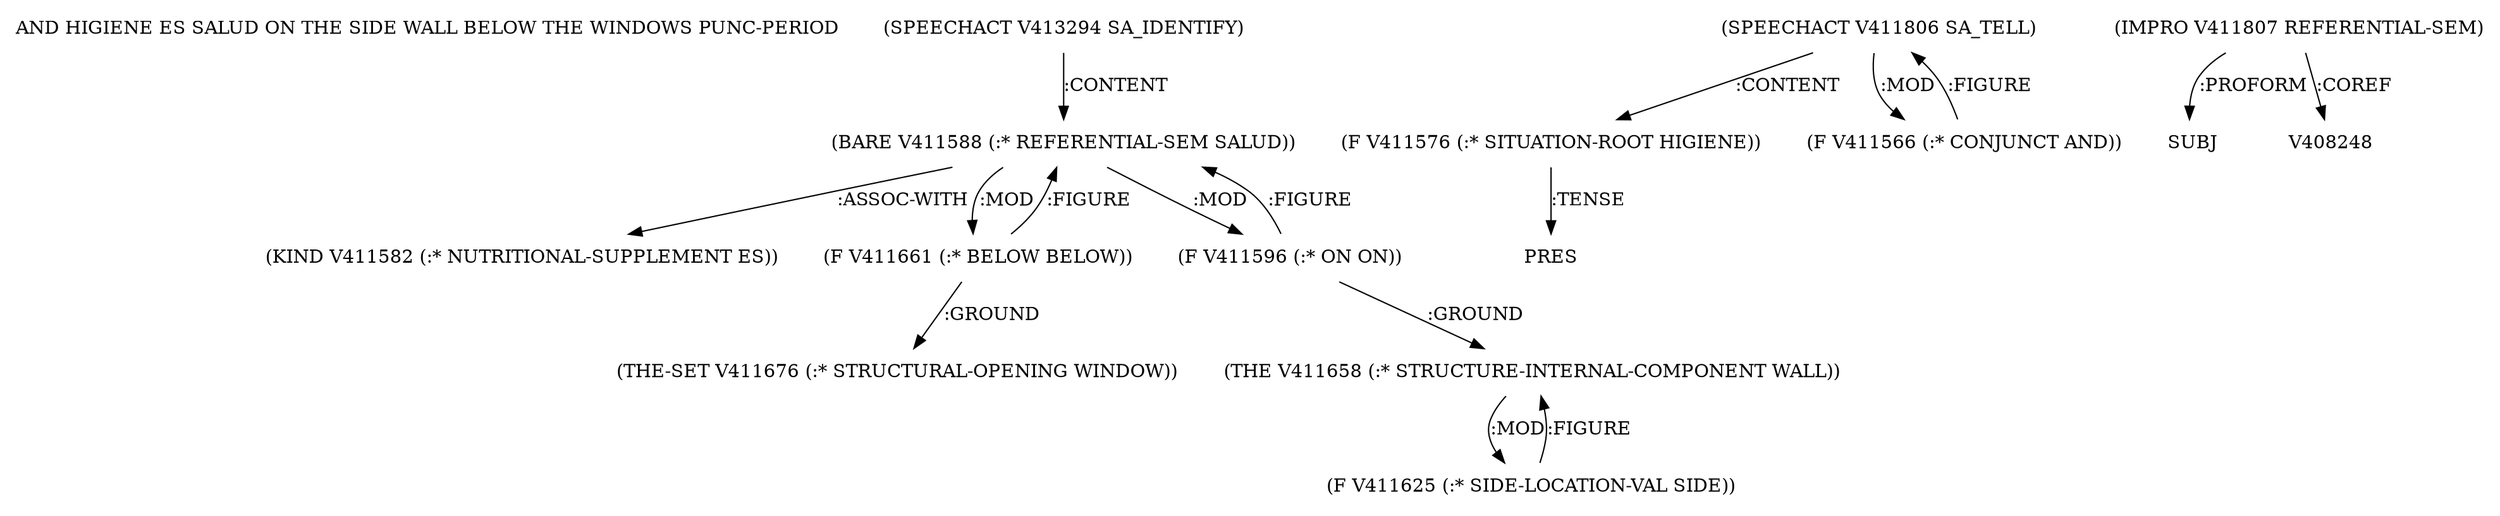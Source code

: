 digraph Terms {
  node [shape=none]
  "AND HIGIENE ES SALUD ON THE SIDE WALL BELOW THE WINDOWS PUNC-PERIOD"
  "V413294" [label="(SPEECHACT V413294 SA_IDENTIFY)"]
  "V413294" -> "V411588" [label=":CONTENT"]
  "V411588" [label="(BARE V411588 (:* REFERENTIAL-SEM SALUD))"]
  "V411588" -> "V411582" [label=":ASSOC-WITH"]
  "V411588" -> "V411661" [label=":MOD"]
  "V411588" -> "V411596" [label=":MOD"]
  "V411582" [label="(KIND V411582 (:* NUTRITIONAL-SUPPLEMENT ES))"]
  "V411596" [label="(F V411596 (:* ON ON))"]
  "V411596" -> "V411658" [label=":GROUND"]
  "V411596" -> "V411588" [label=":FIGURE"]
  "V411658" [label="(THE V411658 (:* STRUCTURE-INTERNAL-COMPONENT WALL))"]
  "V411658" -> "V411625" [label=":MOD"]
  "V411625" [label="(F V411625 (:* SIDE-LOCATION-VAL SIDE))"]
  "V411625" -> "V411658" [label=":FIGURE"]
  "V411661" [label="(F V411661 (:* BELOW BELOW))"]
  "V411661" -> "V411676" [label=":GROUND"]
  "V411661" -> "V411588" [label=":FIGURE"]
  "V411676" [label="(THE-SET V411676 (:* STRUCTURAL-OPENING WINDOW))"]
  "V411806" [label="(SPEECHACT V411806 SA_TELL)"]
  "V411806" -> "V411576" [label=":CONTENT"]
  "V411806" -> "V411566" [label=":MOD"]
  "V411566" [label="(F V411566 (:* CONJUNCT AND))"]
  "V411566" -> "V411806" [label=":FIGURE"]
  "V411576" [label="(F V411576 (:* SITUATION-ROOT HIGIENE))"]
  "V411576" -> "NT420664" [label=":TENSE"]
  "NT420664" [label="PRES"]
  "V411807" [label="(IMPRO V411807 REFERENTIAL-SEM)"]
  "V411807" -> "NT420665" [label=":PROFORM"]
  "NT420665" [label="SUBJ"]
  "V411807" -> "V408248" [label=":COREF"]
}
